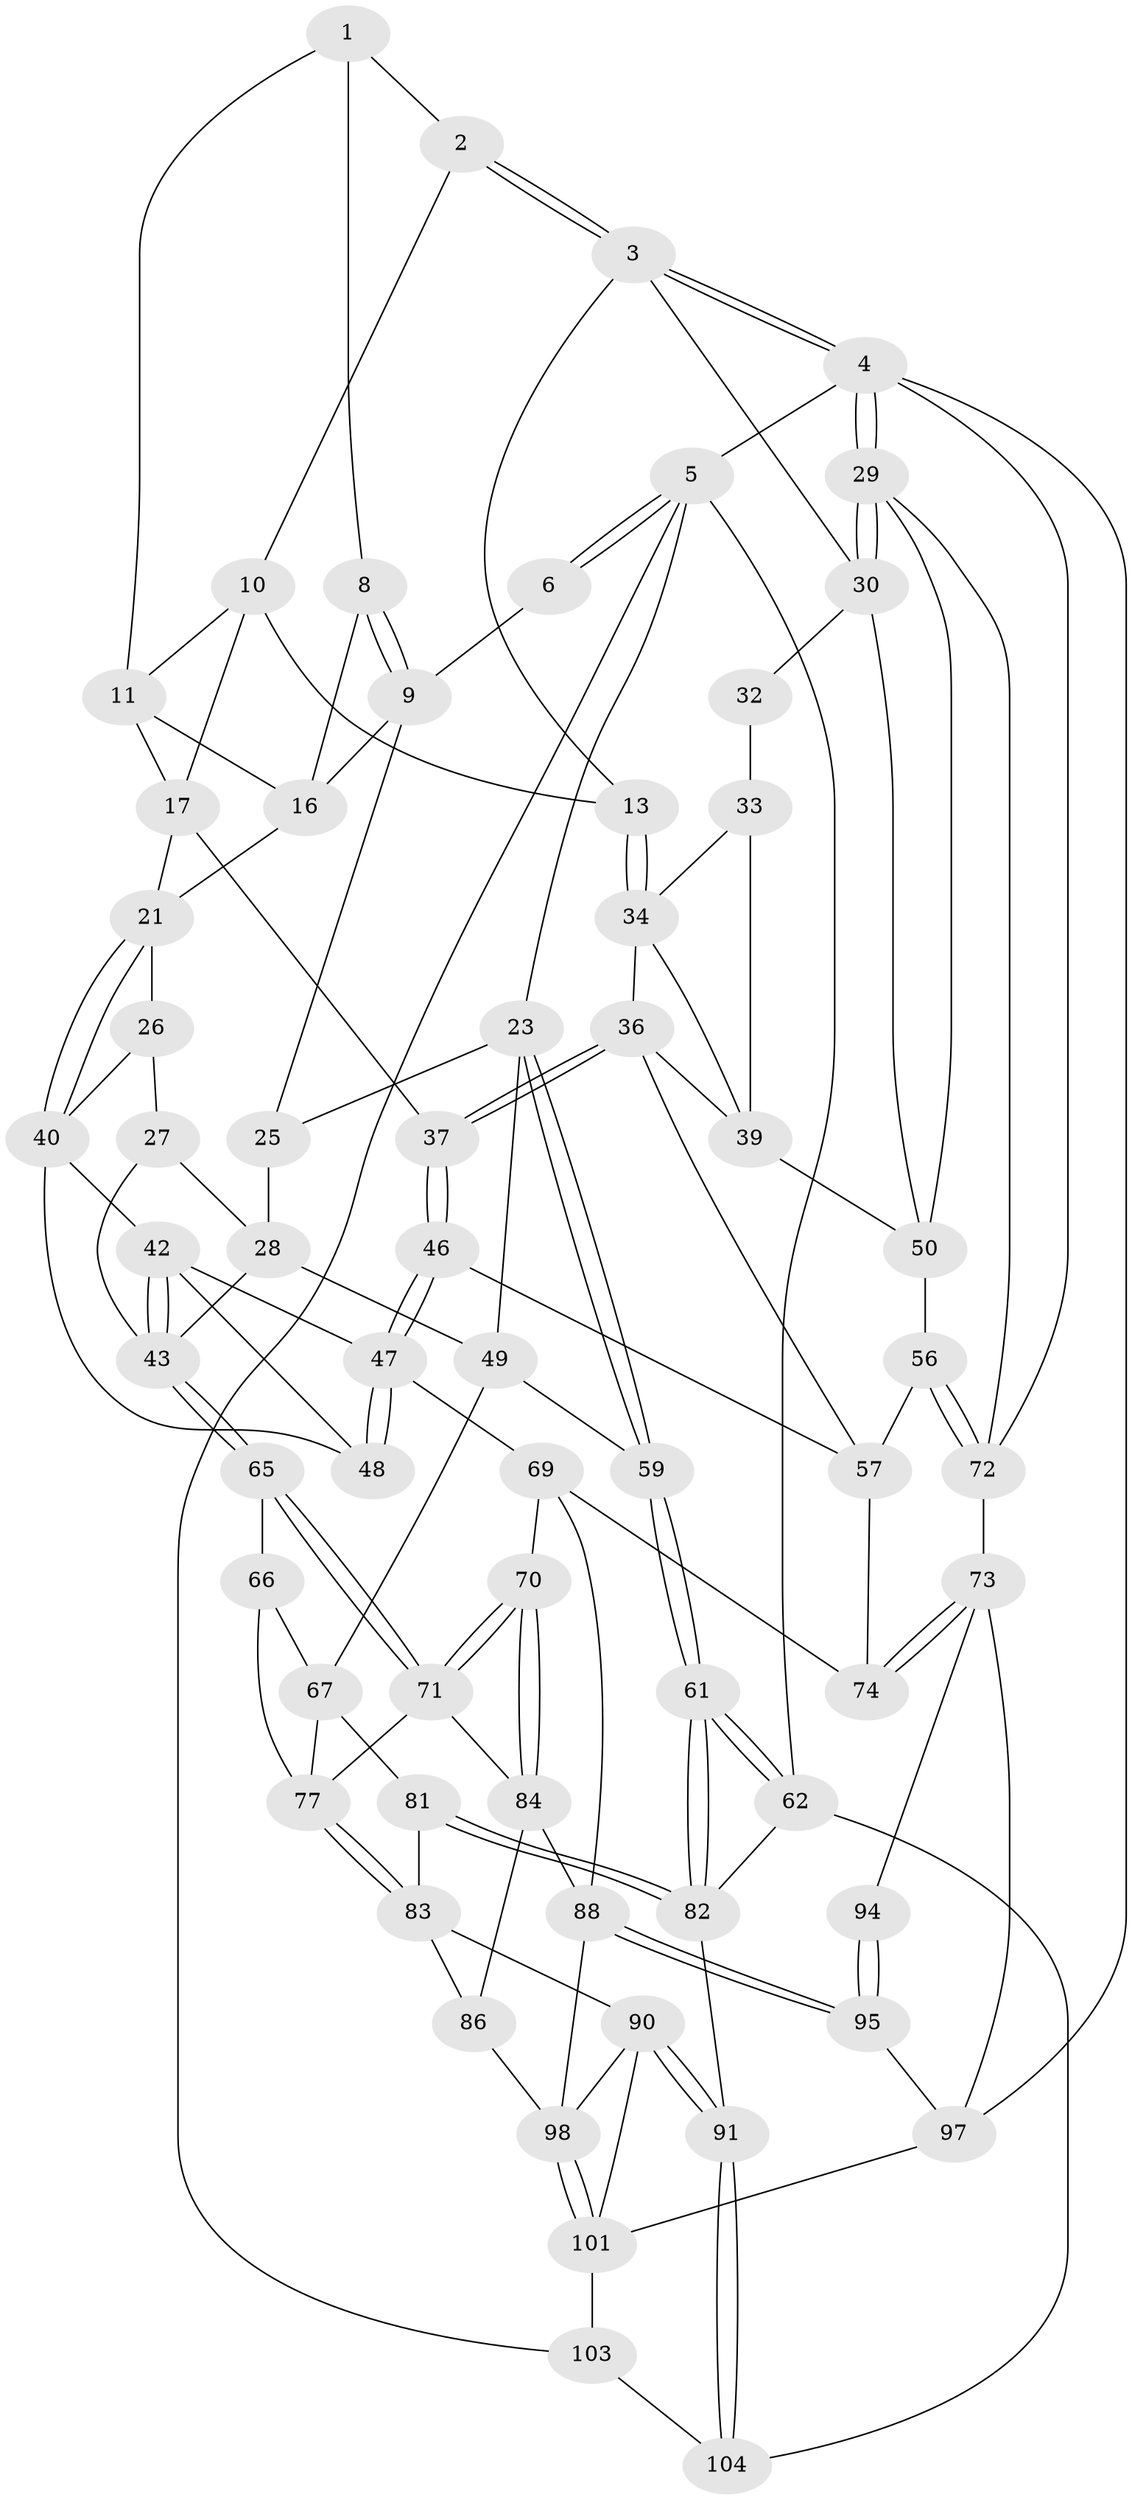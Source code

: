 // Generated by graph-tools (version 1.1) at 2025/52/02/27/25 19:52:41]
// undirected, 65 vertices, 146 edges
graph export_dot {
graph [start="1"]
  node [color=gray90,style=filled];
  1 [pos="+0.3855077414294957+0",super="+7"];
  2 [pos="+0.7266936030866238+0"];
  3 [pos="+1+0",super="+12"];
  4 [pos="+1+0",super="+96"];
  5 [pos="+0+0",super="+64"];
  6 [pos="+0.3667951428877663+0"];
  8 [pos="+0.38654989123383043+0"];
  9 [pos="+0.21344063115940612+0.11552408610236482",super="+19"];
  10 [pos="+0.6478540806715929+0",super="+14"];
  11 [pos="+0.5292205078902437+0.07000409200510473",super="+15"];
  13 [pos="+0.7098507266903261+0.2299564119067143"];
  16 [pos="+0.3972984105619918+0.09562278948860063",super="+18"];
  17 [pos="+0.5789441704053192+0.2526188738685072",super="+20"];
  21 [pos="+0.5428585089950071+0.2922572959516559",super="+22"];
  23 [pos="+0+0.12468628927077002",super="+24"];
  25 [pos="+0.012924153675804946+0.17489281951433167"];
  26 [pos="+0.3822663782868063+0.2963366843889024"];
  27 [pos="+0.2572278573493469+0.3618755777632056"];
  28 [pos="+0.13951900941151293+0.2852104462813185",super="+45"];
  29 [pos="+1+0.35832577808336463",super="+52"];
  30 [pos="+0.9029081401922734+0.29738775431932934",super="+31"];
  32 [pos="+0.8436699421721753+0.3917449026679607"];
  33 [pos="+0.7493791447243309+0.36408067811764816",super="+38"];
  34 [pos="+0.7339856342480718+0.35593137563660043",super="+35"];
  36 [pos="+0.6824522468878643+0.47230261742418644",super="+54"];
  37 [pos="+0.6726706696767056+0.4757783393383772"];
  39 [pos="+0.7587275514553639+0.447230317429595",super="+51"];
  40 [pos="+0.5088379063557514+0.38244107132513955",super="+41"];
  42 [pos="+0.32434475461785944+0.5147222704660358",super="+55"];
  43 [pos="+0.2830992990059277+0.5246460094077778",super="+44"];
  46 [pos="+0.6277642903493418+0.5803580193810932"];
  47 [pos="+0.6087062562852598+0.5736409690947586",super="+68"];
  48 [pos="+0.5016076945147159+0.4776552980388633"];
  49 [pos="+0.16759126625946869+0.4799839729970619",super="+58"];
  50 [pos="+0.8959997872587384+0.5056758141905293",super="+53"];
  56 [pos="+0.8208121867383293+0.5970468411462069"];
  57 [pos="+0.7941789163767945+0.5900820295852875",super="+60"];
  59 [pos="+0+0.5681295998923931"];
  61 [pos="+0+0.789305918245362"];
  62 [pos="+0+1",super="+63"];
  65 [pos="+0.26733639154629424+0.5620514421961726"];
  66 [pos="+0.2589727637370638+0.5691142230638879"];
  67 [pos="+0.08928745498422444+0.6112505427761888",super="+79"];
  69 [pos="+0.43699508573176427+0.6586584932329721",super="+80"];
  70 [pos="+0.37506259060307834+0.732685678105248"];
  71 [pos="+0.32314826322310697+0.681949528630399",super="+76"];
  72 [pos="+0.8379454962125514+0.7374774540581421",super="+75"];
  73 [pos="+0.7252040810434887+0.7518375105318841",super="+93"];
  74 [pos="+0.6389436666200513+0.6875415311197914"];
  77 [pos="+0.22620354245799074+0.736490057956137",super="+78"];
  81 [pos="+0.11015676018082998+0.7560757518119859"];
  82 [pos="+0.09308526383026407+0.7706974344443225",super="+92"];
  83 [pos="+0.20364862260743438+0.7600060125667812",super="+87"];
  84 [pos="+0.37530719033339355+0.7392469279724949",super="+85"];
  86 [pos="+0.3158312726136985+0.8284677501637668"];
  88 [pos="+0.5245014393075853+0.8216465449396425",super="+89"];
  90 [pos="+0.18147835879354146+0.8564032265072923",super="+100"];
  91 [pos="+0.1735474050678933+0.859023425192429"];
  94 [pos="+0.7016681944863+0.943358977594276"];
  95 [pos="+0.5304401247005173+0.8328094687052023",super="+105"];
  97 [pos="+1+1",super="+106"];
  98 [pos="+0.3535917930271083+0.9386297064981628",super="+99"];
  101 [pos="+0.3303745756010986+1",super="+102"];
  103 [pos="+0.2426313706428147+1"];
  104 [pos="+0.16740451877128942+0.8775103401659353"];
  1 -- 2;
  1 -- 8;
  1 -- 11;
  2 -- 3;
  2 -- 3;
  2 -- 10;
  3 -- 4;
  3 -- 4;
  3 -- 13;
  3 -- 30;
  4 -- 5 [weight=2];
  4 -- 29;
  4 -- 29;
  4 -- 97;
  4 -- 72;
  5 -- 6;
  5 -- 6;
  5 -- 23;
  5 -- 103;
  5 -- 62;
  6 -- 9;
  8 -- 9;
  8 -- 9;
  8 -- 16;
  9 -- 25;
  9 -- 16;
  10 -- 11;
  10 -- 17;
  10 -- 13;
  11 -- 16;
  11 -- 17;
  13 -- 34;
  13 -- 34;
  16 -- 21;
  17 -- 21;
  17 -- 37;
  21 -- 40;
  21 -- 40;
  21 -- 26;
  23 -- 59;
  23 -- 59;
  23 -- 25;
  23 -- 49;
  25 -- 28;
  26 -- 27;
  26 -- 40;
  27 -- 28;
  27 -- 43;
  28 -- 49;
  28 -- 43;
  29 -- 30;
  29 -- 30;
  29 -- 72;
  29 -- 50;
  30 -- 32;
  30 -- 50;
  32 -- 33 [weight=2];
  33 -- 34;
  33 -- 39;
  34 -- 36;
  34 -- 39;
  36 -- 37;
  36 -- 37;
  36 -- 57;
  36 -- 39;
  37 -- 46;
  37 -- 46;
  39 -- 50;
  40 -- 48;
  40 -- 42;
  42 -- 43;
  42 -- 43;
  42 -- 48;
  42 -- 47;
  43 -- 65;
  43 -- 65;
  46 -- 47;
  46 -- 47;
  46 -- 57;
  47 -- 48;
  47 -- 48;
  47 -- 69;
  49 -- 67;
  49 -- 59;
  50 -- 56;
  56 -- 57;
  56 -- 72;
  56 -- 72;
  57 -- 74;
  59 -- 61;
  59 -- 61;
  61 -- 62;
  61 -- 62;
  61 -- 82;
  61 -- 82;
  62 -- 104;
  62 -- 82;
  65 -- 66;
  65 -- 71;
  65 -- 71;
  66 -- 67;
  66 -- 77;
  67 -- 81;
  67 -- 77;
  69 -- 70;
  69 -- 88;
  69 -- 74;
  70 -- 71;
  70 -- 71;
  70 -- 84;
  70 -- 84;
  71 -- 84;
  71 -- 77;
  72 -- 73;
  73 -- 74;
  73 -- 74;
  73 -- 97;
  73 -- 94;
  77 -- 83;
  77 -- 83;
  81 -- 82;
  81 -- 82;
  81 -- 83;
  82 -- 91;
  83 -- 90;
  83 -- 86;
  84 -- 86;
  84 -- 88;
  86 -- 98;
  88 -- 95;
  88 -- 95;
  88 -- 98;
  90 -- 91;
  90 -- 91;
  90 -- 101;
  90 -- 98;
  91 -- 104;
  91 -- 104;
  94 -- 95 [weight=2];
  94 -- 95;
  95 -- 97;
  97 -- 101;
  98 -- 101;
  98 -- 101;
  101 -- 103;
  103 -- 104;
}
